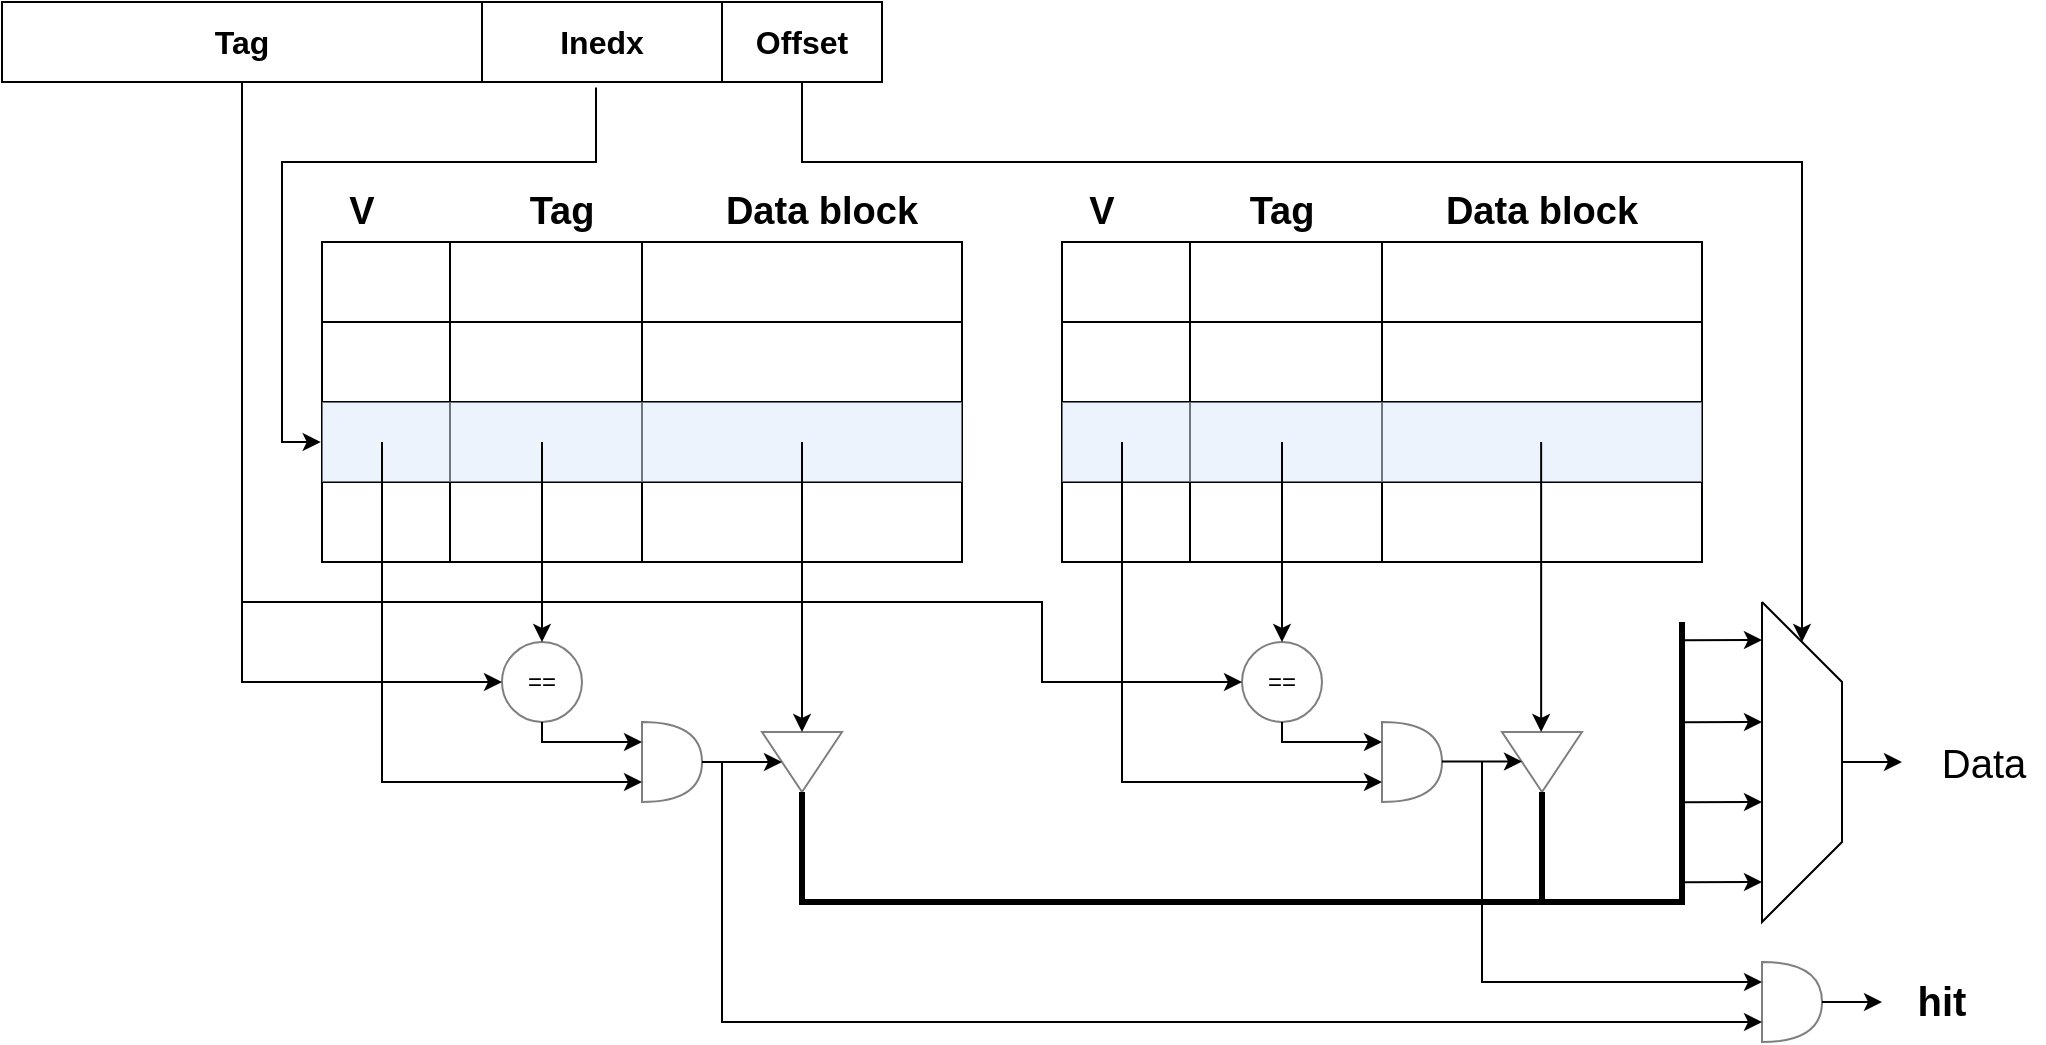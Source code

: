 <mxfile version="20.8.23" type="github">
  <diagram id="jHrTUqb8cGTw1GTtHWJ5" name="第 1 页">
    <mxGraphModel dx="1295" dy="778" grid="1" gridSize="10" guides="1" tooltips="1" connect="1" arrows="1" fold="1" page="1" pageScale="1" pageWidth="827" pageHeight="1169" background="none" math="0" shadow="0">
      <root>
        <mxCell id="0" />
        <mxCell id="1" parent="0" />
        <mxCell id="86N4yR-X4siVaImIpkyE-61" value="" style="shape=table;startSize=0;container=1;collapsible=0;childLayout=tableLayout;fontSize=16;" vertex="1" parent="1">
          <mxGeometry x="440" y="360" width="320" height="160" as="geometry" />
        </mxCell>
        <mxCell id="86N4yR-X4siVaImIpkyE-62" value="" style="shape=tableRow;horizontal=0;startSize=0;swimlaneHead=0;swimlaneBody=0;strokeColor=inherit;top=0;left=0;bottom=0;right=0;collapsible=0;dropTarget=0;fillColor=none;points=[[0,0.5],[1,0.5]];portConstraint=eastwest;fontSize=16;" vertex="1" parent="86N4yR-X4siVaImIpkyE-61">
          <mxGeometry width="320" height="40" as="geometry" />
        </mxCell>
        <mxCell id="86N4yR-X4siVaImIpkyE-63" value="" style="shape=partialRectangle;html=1;whiteSpace=wrap;connectable=0;strokeColor=inherit;overflow=hidden;fillColor=none;top=0;left=0;bottom=0;right=0;pointerEvents=1;fontSize=16;" vertex="1" parent="86N4yR-X4siVaImIpkyE-62">
          <mxGeometry width="64" height="40" as="geometry">
            <mxRectangle width="64" height="40" as="alternateBounds" />
          </mxGeometry>
        </mxCell>
        <mxCell id="86N4yR-X4siVaImIpkyE-64" value="" style="shape=partialRectangle;html=1;whiteSpace=wrap;connectable=0;strokeColor=inherit;overflow=hidden;fillColor=none;top=0;left=0;bottom=0;right=0;pointerEvents=1;fontSize=16;" vertex="1" parent="86N4yR-X4siVaImIpkyE-62">
          <mxGeometry x="64" width="96" height="40" as="geometry">
            <mxRectangle width="96" height="40" as="alternateBounds" />
          </mxGeometry>
        </mxCell>
        <mxCell id="86N4yR-X4siVaImIpkyE-65" value="" style="shape=partialRectangle;html=1;whiteSpace=wrap;connectable=0;strokeColor=inherit;overflow=hidden;fillColor=none;top=0;left=0;bottom=0;right=0;pointerEvents=1;fontSize=16;" vertex="1" parent="86N4yR-X4siVaImIpkyE-62">
          <mxGeometry x="160" width="160" height="40" as="geometry">
            <mxRectangle width="160" height="40" as="alternateBounds" />
          </mxGeometry>
        </mxCell>
        <mxCell id="86N4yR-X4siVaImIpkyE-66" value="" style="shape=tableRow;horizontal=0;startSize=0;swimlaneHead=0;swimlaneBody=0;strokeColor=inherit;top=0;left=0;bottom=0;right=0;collapsible=0;dropTarget=0;fillColor=none;points=[[0,0.5],[1,0.5]];portConstraint=eastwest;fontSize=16;" vertex="1" parent="86N4yR-X4siVaImIpkyE-61">
          <mxGeometry y="40" width="320" height="40" as="geometry" />
        </mxCell>
        <mxCell id="86N4yR-X4siVaImIpkyE-67" value="" style="shape=partialRectangle;html=1;whiteSpace=wrap;connectable=0;strokeColor=inherit;overflow=hidden;fillColor=none;top=0;left=0;bottom=0;right=0;pointerEvents=1;fontSize=16;" vertex="1" parent="86N4yR-X4siVaImIpkyE-66">
          <mxGeometry width="64" height="40" as="geometry">
            <mxRectangle width="64" height="40" as="alternateBounds" />
          </mxGeometry>
        </mxCell>
        <mxCell id="86N4yR-X4siVaImIpkyE-68" value="" style="shape=partialRectangle;html=1;whiteSpace=wrap;connectable=0;strokeColor=inherit;overflow=hidden;fillColor=none;top=0;left=0;bottom=0;right=0;pointerEvents=1;fontSize=16;" vertex="1" parent="86N4yR-X4siVaImIpkyE-66">
          <mxGeometry x="64" width="96" height="40" as="geometry">
            <mxRectangle width="96" height="40" as="alternateBounds" />
          </mxGeometry>
        </mxCell>
        <mxCell id="86N4yR-X4siVaImIpkyE-69" value="" style="shape=partialRectangle;html=1;whiteSpace=wrap;connectable=0;strokeColor=inherit;overflow=hidden;fillColor=none;top=0;left=0;bottom=0;right=0;pointerEvents=1;fontSize=16;" vertex="1" parent="86N4yR-X4siVaImIpkyE-66">
          <mxGeometry x="160" width="160" height="40" as="geometry">
            <mxRectangle width="160" height="40" as="alternateBounds" />
          </mxGeometry>
        </mxCell>
        <mxCell id="86N4yR-X4siVaImIpkyE-74" style="shape=tableRow;horizontal=0;startSize=0;swimlaneHead=0;swimlaneBody=0;strokeColor=inherit;top=0;left=0;bottom=0;right=0;collapsible=0;dropTarget=0;fillColor=none;points=[[0,0.5],[1,0.5]];portConstraint=eastwest;fontSize=16;" vertex="1" parent="86N4yR-X4siVaImIpkyE-61">
          <mxGeometry y="80" width="320" height="40" as="geometry" />
        </mxCell>
        <mxCell id="86N4yR-X4siVaImIpkyE-75" style="shape=partialRectangle;html=1;whiteSpace=wrap;connectable=0;strokeColor=#6c8ebf;overflow=hidden;fillColor=#dae8fc;top=0;left=0;bottom=0;right=0;pointerEvents=1;fontSize=16;opacity=50;" vertex="1" parent="86N4yR-X4siVaImIpkyE-74">
          <mxGeometry width="64" height="40" as="geometry">
            <mxRectangle width="64" height="40" as="alternateBounds" />
          </mxGeometry>
        </mxCell>
        <mxCell id="86N4yR-X4siVaImIpkyE-76" style="shape=partialRectangle;html=1;whiteSpace=wrap;connectable=0;strokeColor=#6c8ebf;overflow=hidden;fillColor=#dae8fc;top=0;left=0;bottom=0;right=0;pointerEvents=1;fontSize=16;opacity=50;" vertex="1" parent="86N4yR-X4siVaImIpkyE-74">
          <mxGeometry x="64" width="96" height="40" as="geometry">
            <mxRectangle width="96" height="40" as="alternateBounds" />
          </mxGeometry>
        </mxCell>
        <mxCell id="86N4yR-X4siVaImIpkyE-77" style="shape=partialRectangle;html=1;whiteSpace=wrap;connectable=0;strokeColor=#000000;overflow=hidden;fillColor=#dae8fc;top=0;left=0;bottom=0;right=0;pointerEvents=1;fontSize=16;gradientColor=none;fillStyle=auto;opacity=50;" vertex="1" parent="86N4yR-X4siVaImIpkyE-74">
          <mxGeometry x="160" width="160" height="40" as="geometry">
            <mxRectangle width="160" height="40" as="alternateBounds" />
          </mxGeometry>
        </mxCell>
        <mxCell id="86N4yR-X4siVaImIpkyE-70" value="" style="shape=tableRow;horizontal=0;startSize=0;swimlaneHead=0;swimlaneBody=0;strokeColor=inherit;top=0;left=0;bottom=0;right=0;collapsible=0;dropTarget=0;fillColor=none;points=[[0,0.5],[1,0.5]];portConstraint=eastwest;fontSize=16;" vertex="1" parent="86N4yR-X4siVaImIpkyE-61">
          <mxGeometry y="120" width="320" height="40" as="geometry" />
        </mxCell>
        <mxCell id="86N4yR-X4siVaImIpkyE-71" value="" style="shape=partialRectangle;html=1;whiteSpace=wrap;connectable=0;strokeColor=inherit;overflow=hidden;fillColor=none;top=0;left=0;bottom=0;right=0;pointerEvents=1;fontSize=16;" vertex="1" parent="86N4yR-X4siVaImIpkyE-70">
          <mxGeometry width="64" height="40" as="geometry">
            <mxRectangle width="64" height="40" as="alternateBounds" />
          </mxGeometry>
        </mxCell>
        <mxCell id="86N4yR-X4siVaImIpkyE-72" value="" style="shape=partialRectangle;html=1;whiteSpace=wrap;connectable=0;strokeColor=inherit;overflow=hidden;fillColor=none;top=0;left=0;bottom=0;right=0;pointerEvents=1;fontSize=16;" vertex="1" parent="86N4yR-X4siVaImIpkyE-70">
          <mxGeometry x="64" width="96" height="40" as="geometry">
            <mxRectangle width="96" height="40" as="alternateBounds" />
          </mxGeometry>
        </mxCell>
        <mxCell id="86N4yR-X4siVaImIpkyE-73" value="" style="shape=partialRectangle;html=1;whiteSpace=wrap;connectable=0;strokeColor=inherit;overflow=hidden;fillColor=none;top=0;left=0;bottom=0;right=0;pointerEvents=1;fontSize=16;" vertex="1" parent="86N4yR-X4siVaImIpkyE-70">
          <mxGeometry x="160" width="160" height="40" as="geometry">
            <mxRectangle width="160" height="40" as="alternateBounds" />
          </mxGeometry>
        </mxCell>
        <mxCell id="86N4yR-X4siVaImIpkyE-90" value="" style="shape=table;startSize=0;container=1;collapsible=0;childLayout=tableLayout;fontSize=16;" vertex="1" parent="1">
          <mxGeometry x="280" y="240" width="440" height="40" as="geometry" />
        </mxCell>
        <mxCell id="86N4yR-X4siVaImIpkyE-91" value="" style="shape=tableRow;horizontal=0;startSize=0;swimlaneHead=0;swimlaneBody=0;strokeColor=inherit;top=0;left=0;bottom=0;right=0;collapsible=0;dropTarget=0;fillColor=none;points=[[0,0.5],[1,0.5]];portConstraint=eastwest;fontSize=16;" vertex="1" parent="86N4yR-X4siVaImIpkyE-90">
          <mxGeometry width="440" height="40" as="geometry" />
        </mxCell>
        <mxCell id="86N4yR-X4siVaImIpkyE-92" value="&lt;b&gt;Tag&lt;/b&gt;" style="shape=partialRectangle;html=1;whiteSpace=wrap;connectable=0;strokeColor=inherit;overflow=hidden;fillColor=none;top=0;left=0;bottom=0;right=0;pointerEvents=1;fontSize=16;" vertex="1" parent="86N4yR-X4siVaImIpkyE-91">
          <mxGeometry width="240" height="40" as="geometry">
            <mxRectangle width="240" height="40" as="alternateBounds" />
          </mxGeometry>
        </mxCell>
        <mxCell id="86N4yR-X4siVaImIpkyE-93" value="&lt;b&gt;Inedx&lt;/b&gt;" style="shape=partialRectangle;html=1;whiteSpace=wrap;connectable=0;strokeColor=inherit;overflow=hidden;fillColor=none;top=0;left=0;bottom=0;right=0;pointerEvents=1;fontSize=16;" vertex="1" parent="86N4yR-X4siVaImIpkyE-91">
          <mxGeometry x="240" width="120" height="40" as="geometry">
            <mxRectangle width="120" height="40" as="alternateBounds" />
          </mxGeometry>
        </mxCell>
        <mxCell id="86N4yR-X4siVaImIpkyE-94" value="&lt;b&gt;Offset&lt;/b&gt;" style="shape=partialRectangle;html=1;whiteSpace=wrap;connectable=0;strokeColor=inherit;overflow=hidden;fillColor=none;top=0;left=0;bottom=0;right=0;pointerEvents=1;fontSize=16;" vertex="1" parent="86N4yR-X4siVaImIpkyE-91">
          <mxGeometry x="360" width="80" height="40" as="geometry">
            <mxRectangle width="80" height="40" as="alternateBounds" />
          </mxGeometry>
        </mxCell>
        <mxCell id="86N4yR-X4siVaImIpkyE-114" value="==" style="ellipse;whiteSpace=wrap;html=1;aspect=fixed;shadow=0;sketch=0;fillStyle=auto;strokeColor=#000000;strokeWidth=1;fillColor=default;gradientColor=none;opacity=50;" vertex="1" parent="1">
          <mxGeometry x="530" y="560" width="40" height="40" as="geometry" />
        </mxCell>
        <mxCell id="86N4yR-X4siVaImIpkyE-126" value="" style="shape=or;whiteSpace=wrap;html=1;shadow=0;sketch=0;fillStyle=auto;strokeColor=#000000;strokeWidth=1;fillColor=default;gradientColor=none;opacity=50;direction=east;" vertex="1" parent="1">
          <mxGeometry x="600" y="600" width="30" height="40" as="geometry" />
        </mxCell>
        <mxCell id="86N4yR-X4siVaImIpkyE-130" value="&lt;b&gt;&lt;font style=&quot;font-size: 19px;&quot;&gt;V&lt;/font&gt;&lt;/b&gt;" style="text;html=1;strokeColor=none;fillColor=none;align=center;verticalAlign=middle;whiteSpace=wrap;rounded=0;" vertex="1" parent="1">
          <mxGeometry x="440" y="330" width="40" height="30" as="geometry" />
        </mxCell>
        <mxCell id="86N4yR-X4siVaImIpkyE-131" value="&lt;b&gt;Tag&lt;/b&gt;" style="text;html=1;strokeColor=none;fillColor=none;align=center;verticalAlign=middle;whiteSpace=wrap;rounded=0;fontSize=19;" vertex="1" parent="1">
          <mxGeometry x="530" y="330" width="60" height="30" as="geometry" />
        </mxCell>
        <mxCell id="86N4yR-X4siVaImIpkyE-133" value="&lt;b&gt;Data block&lt;/b&gt;" style="text;html=1;strokeColor=none;fillColor=none;align=center;verticalAlign=middle;whiteSpace=wrap;rounded=0;fontSize=19;" vertex="1" parent="1">
          <mxGeometry x="570" y="330" width="240" height="30" as="geometry" />
        </mxCell>
        <mxCell id="86N4yR-X4siVaImIpkyE-169" value="" style="shape=table;startSize=0;container=1;collapsible=0;childLayout=tableLayout;fontSize=16;" vertex="1" parent="1">
          <mxGeometry x="810" y="360" width="320" height="160" as="geometry" />
        </mxCell>
        <mxCell id="86N4yR-X4siVaImIpkyE-170" value="" style="shape=tableRow;horizontal=0;startSize=0;swimlaneHead=0;swimlaneBody=0;strokeColor=inherit;top=0;left=0;bottom=0;right=0;collapsible=0;dropTarget=0;fillColor=none;points=[[0,0.5],[1,0.5]];portConstraint=eastwest;fontSize=16;" vertex="1" parent="86N4yR-X4siVaImIpkyE-169">
          <mxGeometry width="320" height="40" as="geometry" />
        </mxCell>
        <mxCell id="86N4yR-X4siVaImIpkyE-171" value="" style="shape=partialRectangle;html=1;whiteSpace=wrap;connectable=0;strokeColor=inherit;overflow=hidden;fillColor=none;top=0;left=0;bottom=0;right=0;pointerEvents=1;fontSize=16;" vertex="1" parent="86N4yR-X4siVaImIpkyE-170">
          <mxGeometry width="64" height="40" as="geometry">
            <mxRectangle width="64" height="40" as="alternateBounds" />
          </mxGeometry>
        </mxCell>
        <mxCell id="86N4yR-X4siVaImIpkyE-172" value="" style="shape=partialRectangle;html=1;whiteSpace=wrap;connectable=0;strokeColor=inherit;overflow=hidden;fillColor=none;top=0;left=0;bottom=0;right=0;pointerEvents=1;fontSize=16;" vertex="1" parent="86N4yR-X4siVaImIpkyE-170">
          <mxGeometry x="64" width="96" height="40" as="geometry">
            <mxRectangle width="96" height="40" as="alternateBounds" />
          </mxGeometry>
        </mxCell>
        <mxCell id="86N4yR-X4siVaImIpkyE-173" value="" style="shape=partialRectangle;html=1;whiteSpace=wrap;connectable=0;strokeColor=inherit;overflow=hidden;fillColor=none;top=0;left=0;bottom=0;right=0;pointerEvents=1;fontSize=16;" vertex="1" parent="86N4yR-X4siVaImIpkyE-170">
          <mxGeometry x="160" width="160" height="40" as="geometry">
            <mxRectangle width="160" height="40" as="alternateBounds" />
          </mxGeometry>
        </mxCell>
        <mxCell id="86N4yR-X4siVaImIpkyE-174" value="" style="shape=tableRow;horizontal=0;startSize=0;swimlaneHead=0;swimlaneBody=0;strokeColor=inherit;top=0;left=0;bottom=0;right=0;collapsible=0;dropTarget=0;fillColor=none;points=[[0,0.5],[1,0.5]];portConstraint=eastwest;fontSize=16;" vertex="1" parent="86N4yR-X4siVaImIpkyE-169">
          <mxGeometry y="40" width="320" height="40" as="geometry" />
        </mxCell>
        <mxCell id="86N4yR-X4siVaImIpkyE-175" value="" style="shape=partialRectangle;html=1;whiteSpace=wrap;connectable=0;strokeColor=inherit;overflow=hidden;fillColor=none;top=0;left=0;bottom=0;right=0;pointerEvents=1;fontSize=16;" vertex="1" parent="86N4yR-X4siVaImIpkyE-174">
          <mxGeometry width="64" height="40" as="geometry">
            <mxRectangle width="64" height="40" as="alternateBounds" />
          </mxGeometry>
        </mxCell>
        <mxCell id="86N4yR-X4siVaImIpkyE-176" value="" style="shape=partialRectangle;html=1;whiteSpace=wrap;connectable=0;strokeColor=inherit;overflow=hidden;fillColor=none;top=0;left=0;bottom=0;right=0;pointerEvents=1;fontSize=16;" vertex="1" parent="86N4yR-X4siVaImIpkyE-174">
          <mxGeometry x="64" width="96" height="40" as="geometry">
            <mxRectangle width="96" height="40" as="alternateBounds" />
          </mxGeometry>
        </mxCell>
        <mxCell id="86N4yR-X4siVaImIpkyE-177" value="" style="shape=partialRectangle;html=1;whiteSpace=wrap;connectable=0;strokeColor=inherit;overflow=hidden;fillColor=none;top=0;left=0;bottom=0;right=0;pointerEvents=1;fontSize=16;" vertex="1" parent="86N4yR-X4siVaImIpkyE-174">
          <mxGeometry x="160" width="160" height="40" as="geometry">
            <mxRectangle width="160" height="40" as="alternateBounds" />
          </mxGeometry>
        </mxCell>
        <mxCell id="86N4yR-X4siVaImIpkyE-178" style="shape=tableRow;horizontal=0;startSize=0;swimlaneHead=0;swimlaneBody=0;strokeColor=inherit;top=0;left=0;bottom=0;right=0;collapsible=0;dropTarget=0;fillColor=none;points=[[0,0.5],[1,0.5]];portConstraint=eastwest;fontSize=16;" vertex="1" parent="86N4yR-X4siVaImIpkyE-169">
          <mxGeometry y="80" width="320" height="40" as="geometry" />
        </mxCell>
        <mxCell id="86N4yR-X4siVaImIpkyE-179" style="shape=partialRectangle;html=1;whiteSpace=wrap;connectable=0;strokeColor=#6c8ebf;overflow=hidden;fillColor=#dae8fc;top=0;left=0;bottom=0;right=0;pointerEvents=1;fontSize=16;opacity=50;" vertex="1" parent="86N4yR-X4siVaImIpkyE-178">
          <mxGeometry width="64" height="40" as="geometry">
            <mxRectangle width="64" height="40" as="alternateBounds" />
          </mxGeometry>
        </mxCell>
        <mxCell id="86N4yR-X4siVaImIpkyE-180" style="shape=partialRectangle;html=1;whiteSpace=wrap;connectable=0;strokeColor=#6c8ebf;overflow=hidden;fillColor=#dae8fc;top=0;left=0;bottom=0;right=0;pointerEvents=1;fontSize=16;opacity=50;" vertex="1" parent="86N4yR-X4siVaImIpkyE-178">
          <mxGeometry x="64" width="96" height="40" as="geometry">
            <mxRectangle width="96" height="40" as="alternateBounds" />
          </mxGeometry>
        </mxCell>
        <mxCell id="86N4yR-X4siVaImIpkyE-181" style="shape=partialRectangle;html=1;whiteSpace=wrap;connectable=0;strokeColor=#000000;overflow=hidden;fillColor=#dae8fc;top=0;left=0;bottom=0;right=0;pointerEvents=1;fontSize=16;gradientColor=none;fillStyle=auto;opacity=50;" vertex="1" parent="86N4yR-X4siVaImIpkyE-178">
          <mxGeometry x="160" width="160" height="40" as="geometry">
            <mxRectangle width="160" height="40" as="alternateBounds" />
          </mxGeometry>
        </mxCell>
        <mxCell id="86N4yR-X4siVaImIpkyE-182" value="" style="shape=tableRow;horizontal=0;startSize=0;swimlaneHead=0;swimlaneBody=0;strokeColor=inherit;top=0;left=0;bottom=0;right=0;collapsible=0;dropTarget=0;fillColor=none;points=[[0,0.5],[1,0.5]];portConstraint=eastwest;fontSize=16;" vertex="1" parent="86N4yR-X4siVaImIpkyE-169">
          <mxGeometry y="120" width="320" height="40" as="geometry" />
        </mxCell>
        <mxCell id="86N4yR-X4siVaImIpkyE-183" value="" style="shape=partialRectangle;html=1;whiteSpace=wrap;connectable=0;strokeColor=inherit;overflow=hidden;fillColor=none;top=0;left=0;bottom=0;right=0;pointerEvents=1;fontSize=16;" vertex="1" parent="86N4yR-X4siVaImIpkyE-182">
          <mxGeometry width="64" height="40" as="geometry">
            <mxRectangle width="64" height="40" as="alternateBounds" />
          </mxGeometry>
        </mxCell>
        <mxCell id="86N4yR-X4siVaImIpkyE-184" value="" style="shape=partialRectangle;html=1;whiteSpace=wrap;connectable=0;strokeColor=inherit;overflow=hidden;fillColor=none;top=0;left=0;bottom=0;right=0;pointerEvents=1;fontSize=16;" vertex="1" parent="86N4yR-X4siVaImIpkyE-182">
          <mxGeometry x="64" width="96" height="40" as="geometry">
            <mxRectangle width="96" height="40" as="alternateBounds" />
          </mxGeometry>
        </mxCell>
        <mxCell id="86N4yR-X4siVaImIpkyE-185" value="" style="shape=partialRectangle;html=1;whiteSpace=wrap;connectable=0;strokeColor=inherit;overflow=hidden;fillColor=none;top=0;left=0;bottom=0;right=0;pointerEvents=1;fontSize=16;" vertex="1" parent="86N4yR-X4siVaImIpkyE-182">
          <mxGeometry x="160" width="160" height="40" as="geometry">
            <mxRectangle width="160" height="40" as="alternateBounds" />
          </mxGeometry>
        </mxCell>
        <mxCell id="86N4yR-X4siVaImIpkyE-186" value="&lt;b&gt;&lt;font style=&quot;font-size: 19px;&quot;&gt;V&lt;/font&gt;&lt;/b&gt;" style="text;html=1;strokeColor=none;fillColor=none;align=center;verticalAlign=middle;whiteSpace=wrap;rounded=0;" vertex="1" parent="1">
          <mxGeometry x="810" y="330" width="40" height="30" as="geometry" />
        </mxCell>
        <mxCell id="86N4yR-X4siVaImIpkyE-187" value="&lt;b&gt;Tag&lt;/b&gt;" style="text;html=1;strokeColor=none;fillColor=none;align=center;verticalAlign=middle;whiteSpace=wrap;rounded=0;fontSize=19;" vertex="1" parent="1">
          <mxGeometry x="890" y="330" width="60" height="30" as="geometry" />
        </mxCell>
        <mxCell id="86N4yR-X4siVaImIpkyE-188" value="&lt;b&gt;Data block&lt;/b&gt;" style="text;html=1;strokeColor=none;fillColor=none;align=center;verticalAlign=middle;whiteSpace=wrap;rounded=0;fontSize=19;" vertex="1" parent="1">
          <mxGeometry x="930" y="330" width="240" height="30" as="geometry" />
        </mxCell>
        <mxCell id="86N4yR-X4siVaImIpkyE-189" value="" style="endArrow=classic;html=1;rounded=0;fontSize=19;exitX=0.675;exitY=1.07;exitDx=0;exitDy=0;exitPerimeter=0;entryX=-0.002;entryY=0.625;entryDx=0;entryDy=0;entryPerimeter=0;" edge="1" parent="1" source="86N4yR-X4siVaImIpkyE-91" target="86N4yR-X4siVaImIpkyE-61">
          <mxGeometry width="50" height="50" relative="1" as="geometry">
            <mxPoint x="760" y="530" as="sourcePoint" />
            <mxPoint x="810" y="480" as="targetPoint" />
            <Array as="points">
              <mxPoint x="577" y="320" />
              <mxPoint x="420" y="320" />
              <mxPoint x="420" y="460" />
            </Array>
          </mxGeometry>
        </mxCell>
        <mxCell id="86N4yR-X4siVaImIpkyE-191" value="" style="endArrow=classic;html=1;rounded=0;fontSize=19;entryX=0;entryY=0.5;entryDx=0;entryDy=0;" edge="1" parent="1" target="86N4yR-X4siVaImIpkyE-114">
          <mxGeometry width="50" height="50" relative="1" as="geometry">
            <mxPoint x="400" y="280" as="sourcePoint" />
            <mxPoint x="810" y="480" as="targetPoint" />
            <Array as="points">
              <mxPoint x="400" y="580" />
            </Array>
          </mxGeometry>
        </mxCell>
        <mxCell id="86N4yR-X4siVaImIpkyE-192" value="" style="endArrow=classic;html=1;rounded=0;fontSize=19;entryX=0.5;entryY=0;entryDx=0;entryDy=0;" edge="1" parent="1" target="86N4yR-X4siVaImIpkyE-114">
          <mxGeometry width="50" height="50" relative="1" as="geometry">
            <mxPoint x="550" y="460" as="sourcePoint" />
            <mxPoint x="600" y="410" as="targetPoint" />
          </mxGeometry>
        </mxCell>
        <mxCell id="86N4yR-X4siVaImIpkyE-193" value="" style="endArrow=classic;html=1;rounded=0;fontSize=19;exitX=0.5;exitY=1;exitDx=0;exitDy=0;entryX=0;entryY=0.25;entryDx=0;entryDy=0;entryPerimeter=0;" edge="1" parent="1" source="86N4yR-X4siVaImIpkyE-114" target="86N4yR-X4siVaImIpkyE-126">
          <mxGeometry width="50" height="50" relative="1" as="geometry">
            <mxPoint x="690" y="580" as="sourcePoint" />
            <mxPoint x="740" y="530" as="targetPoint" />
            <Array as="points">
              <mxPoint x="550" y="610" />
            </Array>
          </mxGeometry>
        </mxCell>
        <mxCell id="86N4yR-X4siVaImIpkyE-194" value="" style="endArrow=classic;html=1;rounded=0;fontSize=19;entryX=0;entryY=0.75;entryDx=0;entryDy=0;entryPerimeter=0;" edge="1" parent="1" target="86N4yR-X4siVaImIpkyE-126">
          <mxGeometry width="50" height="50" relative="1" as="geometry">
            <mxPoint x="470" y="460" as="sourcePoint" />
            <mxPoint x="520" y="410" as="targetPoint" />
            <Array as="points">
              <mxPoint x="470" y="630" />
            </Array>
          </mxGeometry>
        </mxCell>
        <mxCell id="86N4yR-X4siVaImIpkyE-195" value="" style="shape=partialRectangle;html=1;whiteSpace=wrap;connectable=0;strokeColor=inherit;overflow=hidden;fillColor=none;top=0;left=0;bottom=0;right=0;pointerEvents=1;fontSize=16;" vertex="1" parent="1">
          <mxGeometry x="874" y="480" width="96" height="40" as="geometry">
            <mxRectangle width="96" height="40" as="alternateBounds" />
          </mxGeometry>
        </mxCell>
        <mxCell id="86N4yR-X4siVaImIpkyE-196" value="==" style="ellipse;whiteSpace=wrap;html=1;aspect=fixed;shadow=0;sketch=0;fillStyle=auto;strokeColor=#000000;strokeWidth=1;fillColor=default;gradientColor=none;opacity=50;" vertex="1" parent="1">
          <mxGeometry x="900" y="560" width="40" height="40" as="geometry" />
        </mxCell>
        <mxCell id="86N4yR-X4siVaImIpkyE-197" value="" style="shape=or;whiteSpace=wrap;html=1;shadow=0;sketch=0;fillStyle=auto;strokeColor=#000000;strokeWidth=1;fillColor=default;gradientColor=none;opacity=50;direction=east;" vertex="1" parent="1">
          <mxGeometry x="970" y="600" width="30" height="40" as="geometry" />
        </mxCell>
        <mxCell id="86N4yR-X4siVaImIpkyE-198" value="" style="endArrow=classic;html=1;rounded=0;fontSize=19;entryX=0.5;entryY=0;entryDx=0;entryDy=0;" edge="1" parent="1" target="86N4yR-X4siVaImIpkyE-196">
          <mxGeometry width="50" height="50" relative="1" as="geometry">
            <mxPoint x="920" y="460" as="sourcePoint" />
            <mxPoint x="970" y="410" as="targetPoint" />
          </mxGeometry>
        </mxCell>
        <mxCell id="86N4yR-X4siVaImIpkyE-199" value="" style="endArrow=classic;html=1;rounded=0;fontSize=19;exitX=0.5;exitY=1;exitDx=0;exitDy=0;entryX=0;entryY=0.25;entryDx=0;entryDy=0;entryPerimeter=0;" edge="1" parent="1" source="86N4yR-X4siVaImIpkyE-196" target="86N4yR-X4siVaImIpkyE-197">
          <mxGeometry width="50" height="50" relative="1" as="geometry">
            <mxPoint x="1060" y="580" as="sourcePoint" />
            <mxPoint x="1110" y="530" as="targetPoint" />
            <Array as="points">
              <mxPoint x="920" y="610" />
            </Array>
          </mxGeometry>
        </mxCell>
        <mxCell id="86N4yR-X4siVaImIpkyE-200" value="" style="endArrow=classic;html=1;rounded=0;fontSize=19;entryX=0;entryY=0.75;entryDx=0;entryDy=0;entryPerimeter=0;" edge="1" parent="1" target="86N4yR-X4siVaImIpkyE-197">
          <mxGeometry width="50" height="50" relative="1" as="geometry">
            <mxPoint x="840" y="460" as="sourcePoint" />
            <mxPoint x="890" y="410" as="targetPoint" />
            <Array as="points">
              <mxPoint x="840" y="630" />
            </Array>
          </mxGeometry>
        </mxCell>
        <mxCell id="86N4yR-X4siVaImIpkyE-201" value="" style="endArrow=classic;html=1;rounded=0;fontSize=19;entryX=0;entryY=0.5;entryDx=0;entryDy=0;" edge="1" parent="1" target="86N4yR-X4siVaImIpkyE-196">
          <mxGeometry width="50" height="50" relative="1" as="geometry">
            <mxPoint x="400" y="540" as="sourcePoint" />
            <mxPoint x="880" y="530" as="targetPoint" />
            <Array as="points">
              <mxPoint x="800" y="540" />
              <mxPoint x="800" y="580" />
            </Array>
          </mxGeometry>
        </mxCell>
        <mxCell id="86N4yR-X4siVaImIpkyE-202" value="" style="triangle;whiteSpace=wrap;html=1;shadow=0;sketch=0;fillStyle=auto;strokeColor=#000000;strokeWidth=1;fontSize=19;fillColor=default;gradientColor=none;opacity=50;direction=south;" vertex="1" parent="1">
          <mxGeometry x="660" y="605" width="40" height="30" as="geometry" />
        </mxCell>
        <mxCell id="86N4yR-X4siVaImIpkyE-203" value="" style="endArrow=classic;html=1;rounded=0;fontSize=19;entryX=0;entryY=0.5;entryDx=0;entryDy=0;" edge="1" parent="1" target="86N4yR-X4siVaImIpkyE-202">
          <mxGeometry width="50" height="50" relative="1" as="geometry">
            <mxPoint x="680" y="460" as="sourcePoint" />
            <mxPoint x="730" y="410" as="targetPoint" />
          </mxGeometry>
        </mxCell>
        <mxCell id="86N4yR-X4siVaImIpkyE-205" value="" style="endArrow=classic;html=1;rounded=0;fontSize=19;exitX=1;exitY=0.5;exitDx=0;exitDy=0;exitPerimeter=0;" edge="1" parent="1" source="86N4yR-X4siVaImIpkyE-126">
          <mxGeometry width="50" height="50" relative="1" as="geometry">
            <mxPoint x="730" y="660" as="sourcePoint" />
            <mxPoint x="670" y="620" as="targetPoint" />
          </mxGeometry>
        </mxCell>
        <mxCell id="86N4yR-X4siVaImIpkyE-206" value="" style="triangle;whiteSpace=wrap;html=1;shadow=0;sketch=0;fillStyle=auto;strokeColor=#000000;strokeWidth=1;fontSize=19;fillColor=default;gradientColor=none;opacity=50;direction=south;" vertex="1" parent="1">
          <mxGeometry x="1030" y="605" width="40" height="30" as="geometry" />
        </mxCell>
        <mxCell id="86N4yR-X4siVaImIpkyE-207" value="" style="endArrow=classic;html=1;rounded=0;fontSize=19;entryX=0;entryY=0.5;entryDx=0;entryDy=0;" edge="1" parent="1">
          <mxGeometry width="50" height="50" relative="1" as="geometry">
            <mxPoint x="1049.57" y="460" as="sourcePoint" />
            <mxPoint x="1049.57" y="605" as="targetPoint" />
          </mxGeometry>
        </mxCell>
        <mxCell id="86N4yR-X4siVaImIpkyE-208" value="" style="endArrow=classic;html=1;rounded=0;fontSize=19;exitX=1;exitY=0.5;exitDx=0;exitDy=0;exitPerimeter=0;" edge="1" parent="1">
          <mxGeometry width="50" height="50" relative="1" as="geometry">
            <mxPoint x="1000" y="619.75" as="sourcePoint" />
            <mxPoint x="1040" y="619.75" as="targetPoint" />
          </mxGeometry>
        </mxCell>
        <mxCell id="86N4yR-X4siVaImIpkyE-211" value="" style="endArrow=none;html=1;rounded=0;fontSize=19;" edge="1" parent="1">
          <mxGeometry width="50" height="50" relative="1" as="geometry">
            <mxPoint x="1160" y="540" as="sourcePoint" />
            <mxPoint x="1160" y="540" as="targetPoint" />
            <Array as="points">
              <mxPoint x="1200" y="580" />
              <mxPoint x="1200" y="660" />
              <mxPoint x="1160" y="700" />
            </Array>
          </mxGeometry>
        </mxCell>
        <mxCell id="86N4yR-X4siVaImIpkyE-212" value="" style="endArrow=none;html=1;rounded=0;fontSize=19;entryX=1;entryY=0.5;entryDx=0;entryDy=0;strokeWidth=3;" edge="1" parent="1" target="86N4yR-X4siVaImIpkyE-202">
          <mxGeometry width="50" height="50" relative="1" as="geometry">
            <mxPoint x="1120" y="550" as="sourcePoint" />
            <mxPoint x="760" y="740" as="targetPoint" />
            <Array as="points">
              <mxPoint x="1120" y="690" />
              <mxPoint x="680" y="690" />
            </Array>
          </mxGeometry>
        </mxCell>
        <mxCell id="86N4yR-X4siVaImIpkyE-213" value="" style="endArrow=none;html=1;rounded=0;strokeWidth=3;fontSize=19;" edge="1" parent="1">
          <mxGeometry width="50" height="50" relative="1" as="geometry">
            <mxPoint x="1050" y="690" as="sourcePoint" />
            <mxPoint x="1050" y="635" as="targetPoint" />
          </mxGeometry>
        </mxCell>
        <mxCell id="86N4yR-X4siVaImIpkyE-214" value="" style="endArrow=classic;html=1;rounded=0;strokeWidth=1;fontSize=19;" edge="1" parent="1">
          <mxGeometry width="50" height="50" relative="1" as="geometry">
            <mxPoint x="1120" y="559.17" as="sourcePoint" />
            <mxPoint x="1160" y="559" as="targetPoint" />
          </mxGeometry>
        </mxCell>
        <mxCell id="86N4yR-X4siVaImIpkyE-215" value="" style="endArrow=classic;html=1;rounded=0;strokeWidth=1;fontSize=19;" edge="1" parent="1">
          <mxGeometry width="50" height="50" relative="1" as="geometry">
            <mxPoint x="1120" y="600.17" as="sourcePoint" />
            <mxPoint x="1160" y="600" as="targetPoint" />
          </mxGeometry>
        </mxCell>
        <mxCell id="86N4yR-X4siVaImIpkyE-216" value="" style="endArrow=classic;html=1;rounded=0;strokeWidth=1;fontSize=19;" edge="1" parent="1">
          <mxGeometry width="50" height="50" relative="1" as="geometry">
            <mxPoint x="1120" y="640.17" as="sourcePoint" />
            <mxPoint x="1160" y="640" as="targetPoint" />
          </mxGeometry>
        </mxCell>
        <mxCell id="86N4yR-X4siVaImIpkyE-217" value="" style="endArrow=classic;html=1;rounded=0;strokeWidth=1;fontSize=19;" edge="1" parent="1">
          <mxGeometry width="50" height="50" relative="1" as="geometry">
            <mxPoint x="1120" y="680.17" as="sourcePoint" />
            <mxPoint x="1160" y="680" as="targetPoint" />
          </mxGeometry>
        </mxCell>
        <mxCell id="86N4yR-X4siVaImIpkyE-218" value="" style="shape=or;whiteSpace=wrap;html=1;shadow=0;sketch=0;fillStyle=auto;strokeColor=#000000;strokeWidth=1;fillColor=default;gradientColor=none;opacity=50;direction=east;" vertex="1" parent="1">
          <mxGeometry x="1160" y="720" width="30" height="40" as="geometry" />
        </mxCell>
        <mxCell id="86N4yR-X4siVaImIpkyE-219" value="" style="endArrow=classic;html=1;rounded=0;strokeWidth=1;fontSize=19;entryX=0;entryY=0.75;entryDx=0;entryDy=0;entryPerimeter=0;" edge="1" parent="1" target="86N4yR-X4siVaImIpkyE-218">
          <mxGeometry width="50" height="50" relative="1" as="geometry">
            <mxPoint x="640" y="620" as="sourcePoint" />
            <mxPoint x="930" y="600" as="targetPoint" />
            <Array as="points">
              <mxPoint x="640" y="750" />
            </Array>
          </mxGeometry>
        </mxCell>
        <mxCell id="86N4yR-X4siVaImIpkyE-220" value="" style="endArrow=classic;html=1;rounded=0;strokeWidth=1;fontSize=19;entryX=0;entryY=0.25;entryDx=0;entryDy=0;entryPerimeter=0;" edge="1" parent="1" target="86N4yR-X4siVaImIpkyE-218">
          <mxGeometry width="50" height="50" relative="1" as="geometry">
            <mxPoint x="1020" y="620" as="sourcePoint" />
            <mxPoint x="930" y="600" as="targetPoint" />
            <Array as="points">
              <mxPoint x="1020" y="730" />
            </Array>
          </mxGeometry>
        </mxCell>
        <mxCell id="86N4yR-X4siVaImIpkyE-221" value="" style="endArrow=classic;html=1;rounded=0;strokeWidth=1;fontSize=19;exitX=1;exitY=0.5;exitDx=0;exitDy=0;exitPerimeter=0;" edge="1" parent="1" source="86N4yR-X4siVaImIpkyE-218">
          <mxGeometry width="50" height="50" relative="1" as="geometry">
            <mxPoint x="880" y="650" as="sourcePoint" />
            <mxPoint x="1220" y="740" as="targetPoint" />
          </mxGeometry>
        </mxCell>
        <mxCell id="86N4yR-X4siVaImIpkyE-222" value="&lt;b&gt;&lt;font style=&quot;font-size: 20px;&quot;&gt;hit&lt;/font&gt;&lt;/b&gt;" style="text;html=1;strokeColor=none;fillColor=none;align=center;verticalAlign=middle;whiteSpace=wrap;rounded=0;fontSize=19;rotation=0;" vertex="1" parent="1">
          <mxGeometry x="1220" y="722.5" width="60" height="35" as="geometry" />
        </mxCell>
        <mxCell id="86N4yR-X4siVaImIpkyE-225" value="" style="endArrow=classic;html=1;rounded=0;strokeWidth=1;fontSize=20;" edge="1" parent="1">
          <mxGeometry width="50" height="50" relative="1" as="geometry">
            <mxPoint x="1200" y="620" as="sourcePoint" />
            <mxPoint x="1230" y="620" as="targetPoint" />
          </mxGeometry>
        </mxCell>
        <mxCell id="86N4yR-X4siVaImIpkyE-226" value="Data" style="text;html=1;strokeColor=none;fillColor=none;align=center;verticalAlign=middle;whiteSpace=wrap;rounded=0;fontSize=20;" vertex="1" parent="1">
          <mxGeometry x="1241" y="605" width="60" height="30" as="geometry" />
        </mxCell>
        <mxCell id="86N4yR-X4siVaImIpkyE-227" value="" style="endArrow=classic;html=1;rounded=0;strokeWidth=1;fontSize=20;" edge="1" parent="1">
          <mxGeometry width="50" height="50" relative="1" as="geometry">
            <mxPoint x="680" y="280" as="sourcePoint" />
            <mxPoint x="1180" y="560" as="targetPoint" />
            <Array as="points">
              <mxPoint x="680" y="320" />
              <mxPoint x="1180" y="320" />
            </Array>
          </mxGeometry>
        </mxCell>
      </root>
    </mxGraphModel>
  </diagram>
</mxfile>
